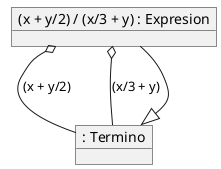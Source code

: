 @startuml D
object "(x + y/2) / (x/3 + y) : Expresion" as o1
object ": Termino" as o2

o1 o-- o2 : (x + y/2)
o1 o-- o2 : (x/3 + y)
o2 <|-- o1


@enduml